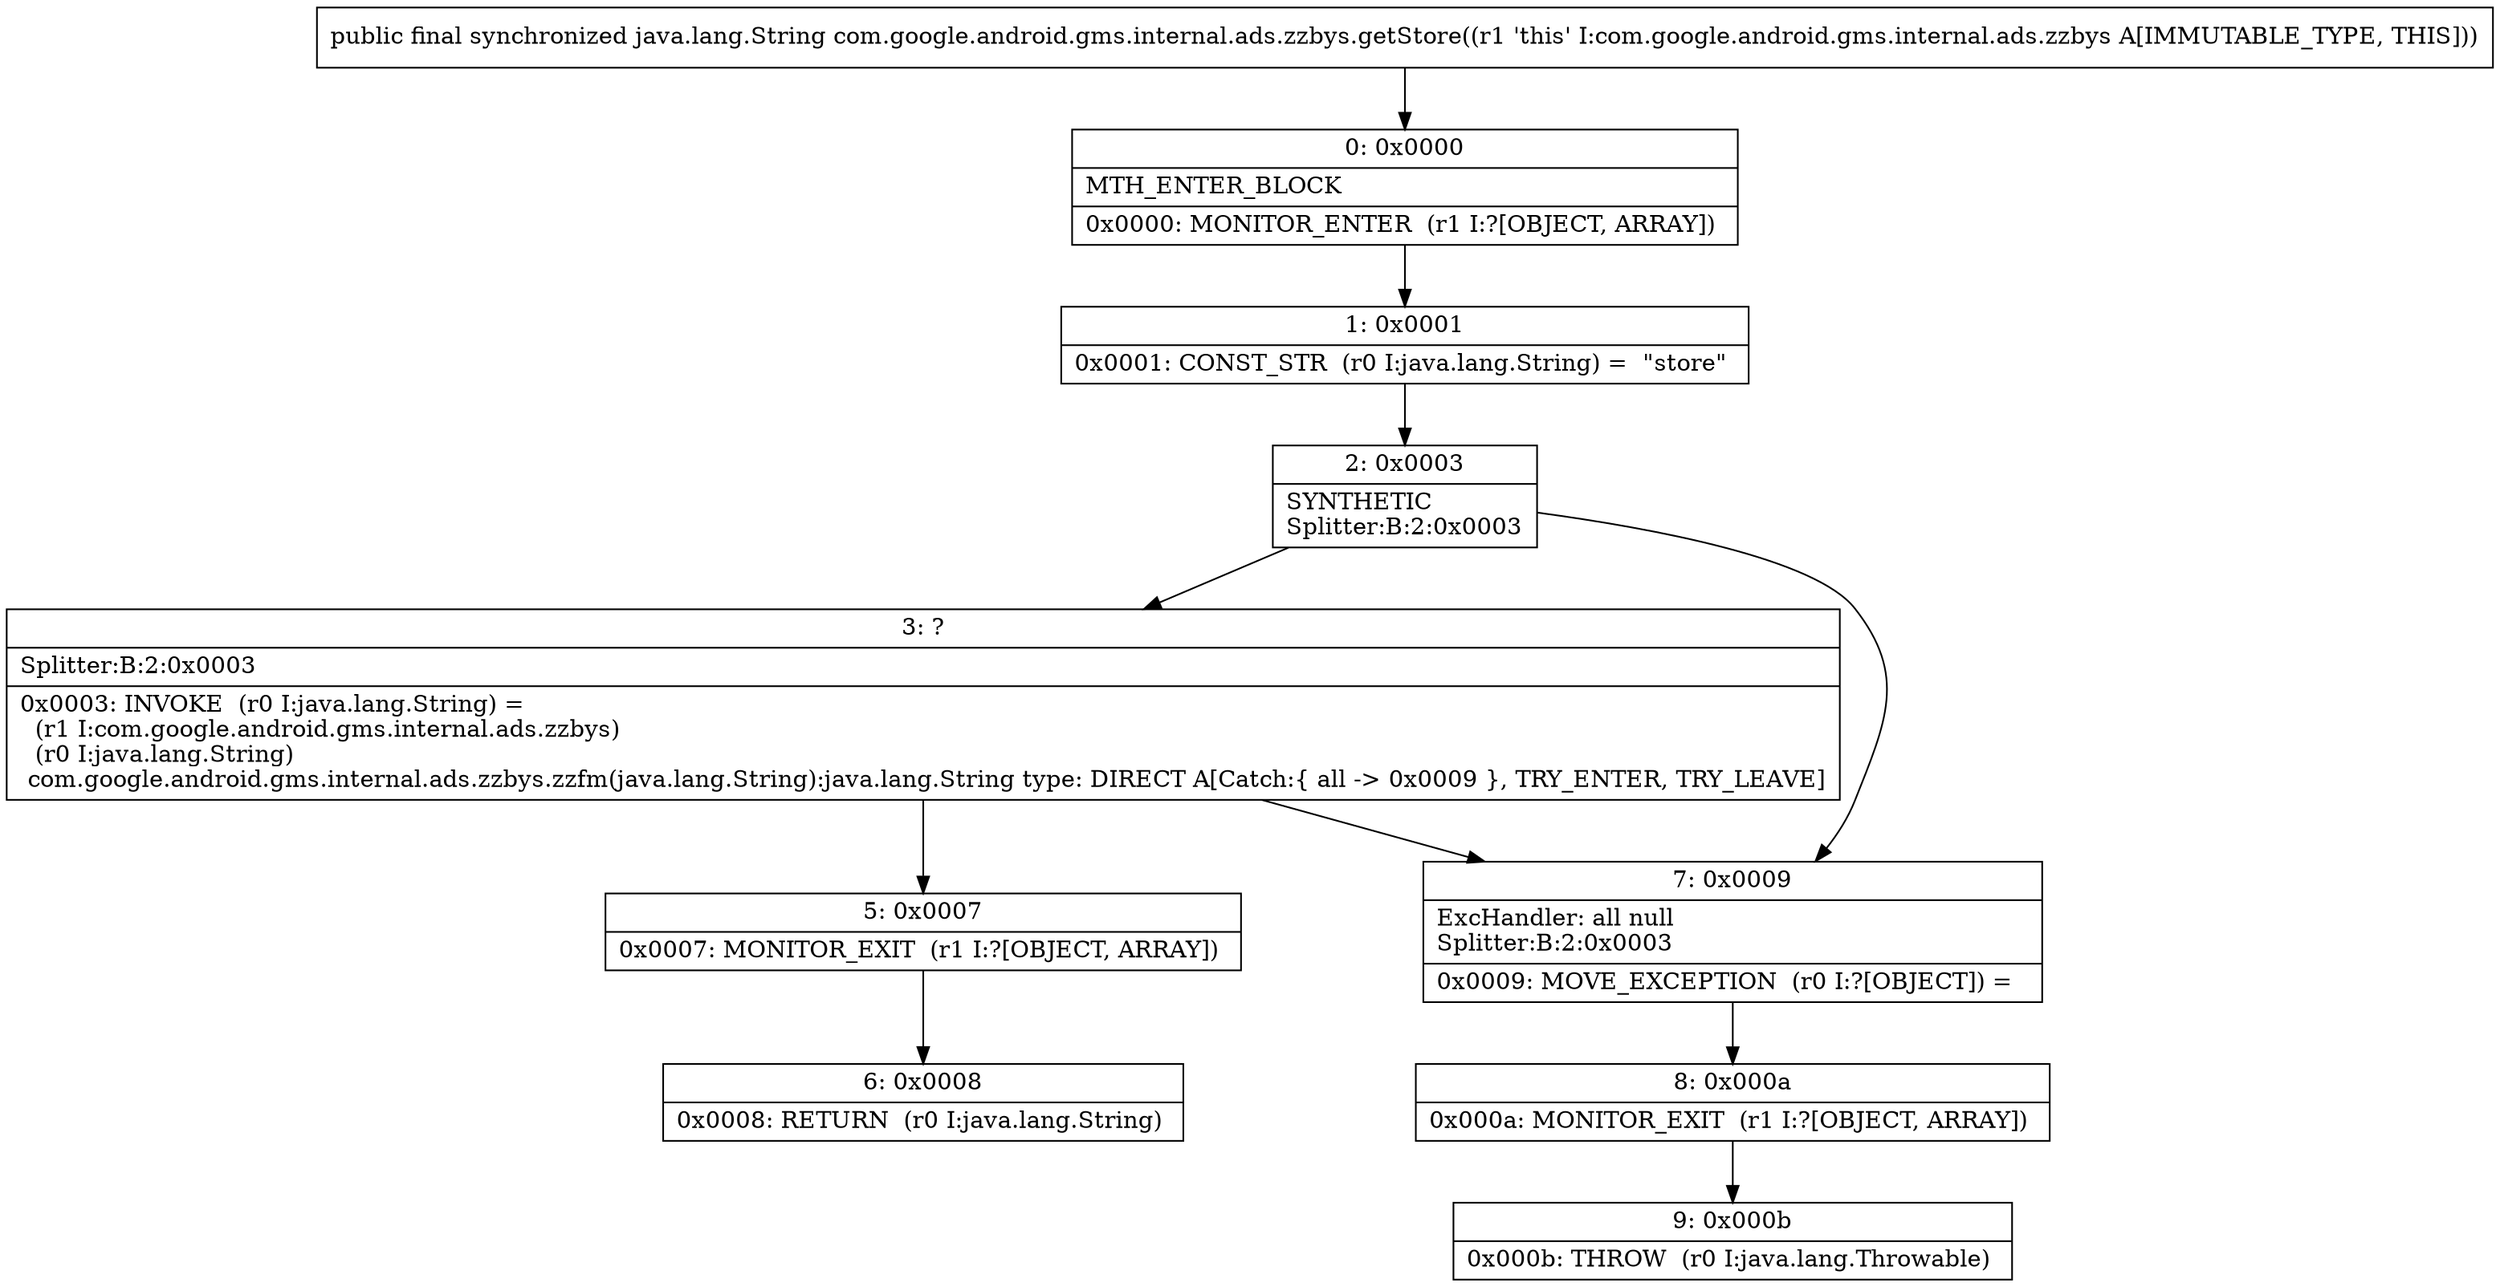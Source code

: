 digraph "CFG forcom.google.android.gms.internal.ads.zzbys.getStore()Ljava\/lang\/String;" {
Node_0 [shape=record,label="{0\:\ 0x0000|MTH_ENTER_BLOCK\l|0x0000: MONITOR_ENTER  (r1 I:?[OBJECT, ARRAY]) \l}"];
Node_1 [shape=record,label="{1\:\ 0x0001|0x0001: CONST_STR  (r0 I:java.lang.String) =  \"store\" \l}"];
Node_2 [shape=record,label="{2\:\ 0x0003|SYNTHETIC\lSplitter:B:2:0x0003\l}"];
Node_3 [shape=record,label="{3\:\ ?|Splitter:B:2:0x0003\l|0x0003: INVOKE  (r0 I:java.lang.String) = \l  (r1 I:com.google.android.gms.internal.ads.zzbys)\l  (r0 I:java.lang.String)\l com.google.android.gms.internal.ads.zzbys.zzfm(java.lang.String):java.lang.String type: DIRECT A[Catch:\{ all \-\> 0x0009 \}, TRY_ENTER, TRY_LEAVE]\l}"];
Node_5 [shape=record,label="{5\:\ 0x0007|0x0007: MONITOR_EXIT  (r1 I:?[OBJECT, ARRAY]) \l}"];
Node_6 [shape=record,label="{6\:\ 0x0008|0x0008: RETURN  (r0 I:java.lang.String) \l}"];
Node_7 [shape=record,label="{7\:\ 0x0009|ExcHandler: all null\lSplitter:B:2:0x0003\l|0x0009: MOVE_EXCEPTION  (r0 I:?[OBJECT]) =  \l}"];
Node_8 [shape=record,label="{8\:\ 0x000a|0x000a: MONITOR_EXIT  (r1 I:?[OBJECT, ARRAY]) \l}"];
Node_9 [shape=record,label="{9\:\ 0x000b|0x000b: THROW  (r0 I:java.lang.Throwable) \l}"];
MethodNode[shape=record,label="{public final synchronized java.lang.String com.google.android.gms.internal.ads.zzbys.getStore((r1 'this' I:com.google.android.gms.internal.ads.zzbys A[IMMUTABLE_TYPE, THIS])) }"];
MethodNode -> Node_0;
Node_0 -> Node_1;
Node_1 -> Node_2;
Node_2 -> Node_3;
Node_2 -> Node_7;
Node_3 -> Node_7;
Node_3 -> Node_5;
Node_5 -> Node_6;
Node_7 -> Node_8;
Node_8 -> Node_9;
}

